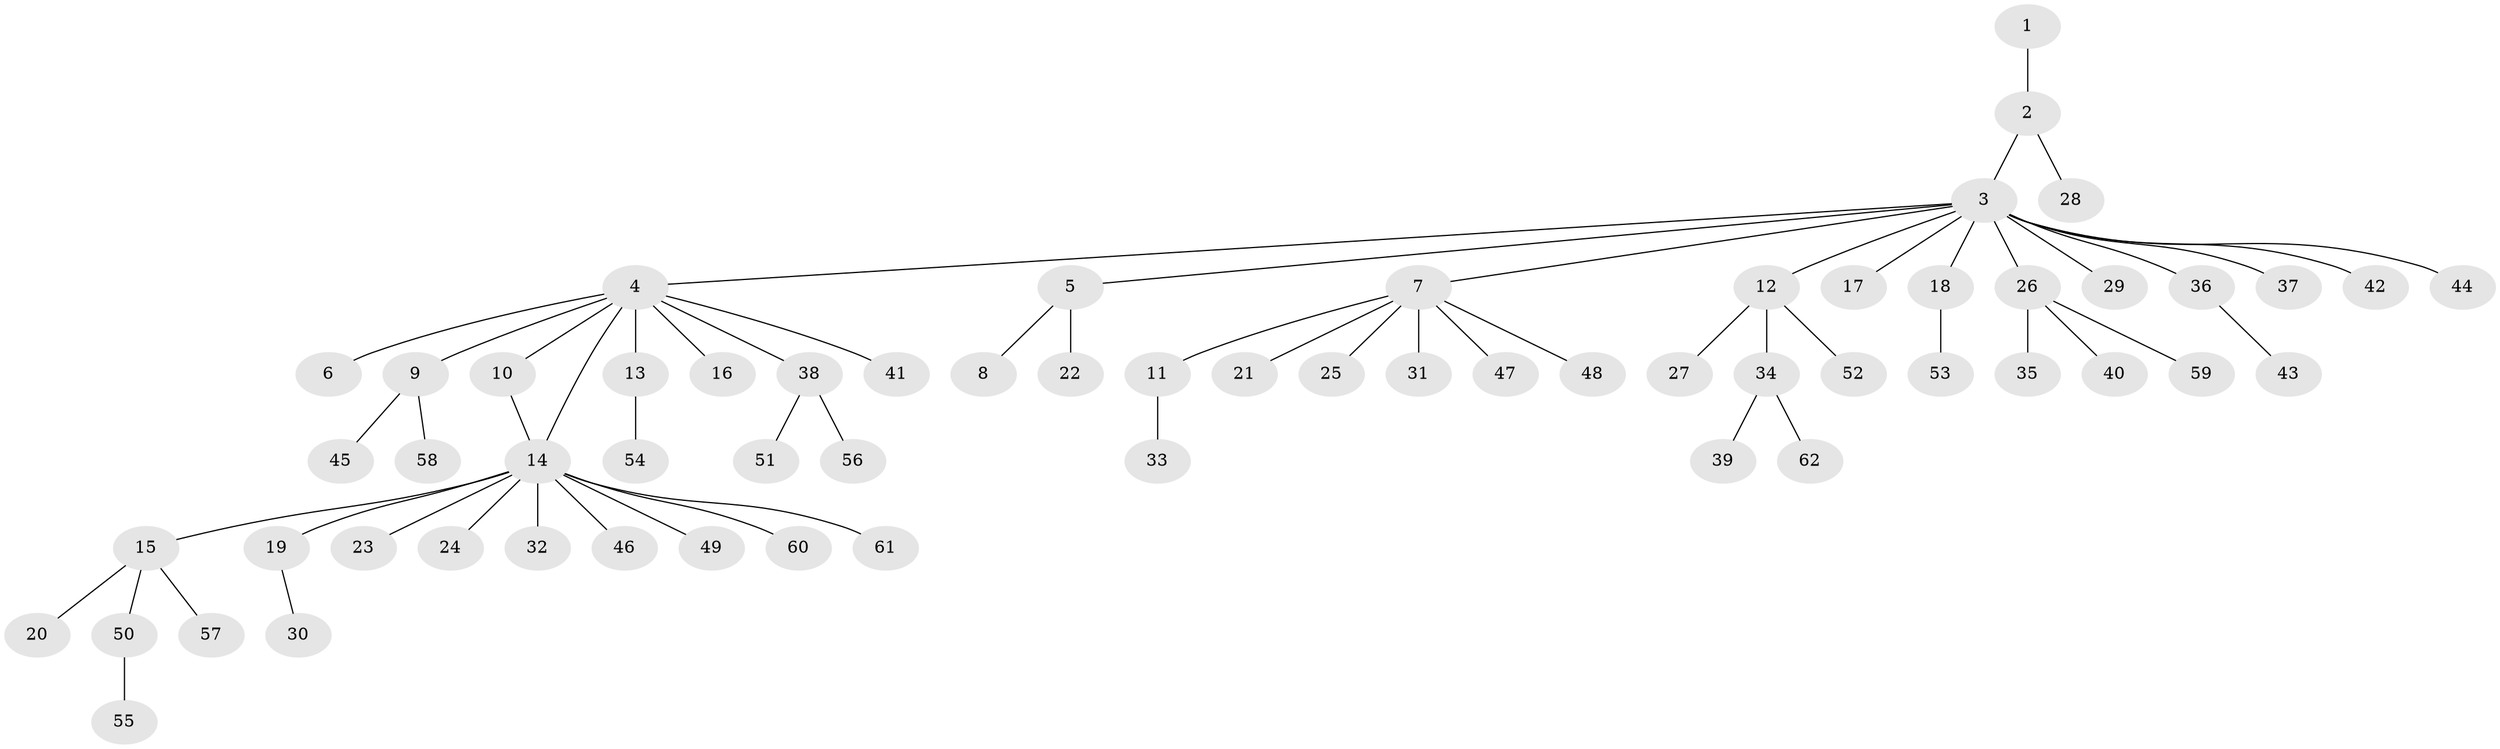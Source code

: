 // coarse degree distribution, {1: 0.7391304347826086, 14: 0.021739130434782608, 9: 0.021739130434782608, 2: 0.10869565217391304, 6: 0.021739130434782608, 3: 0.06521739130434782, 10: 0.021739130434782608}
// Generated by graph-tools (version 1.1) at 2025/23/03/03/25 07:23:49]
// undirected, 62 vertices, 62 edges
graph export_dot {
graph [start="1"]
  node [color=gray90,style=filled];
  1;
  2;
  3;
  4;
  5;
  6;
  7;
  8;
  9;
  10;
  11;
  12;
  13;
  14;
  15;
  16;
  17;
  18;
  19;
  20;
  21;
  22;
  23;
  24;
  25;
  26;
  27;
  28;
  29;
  30;
  31;
  32;
  33;
  34;
  35;
  36;
  37;
  38;
  39;
  40;
  41;
  42;
  43;
  44;
  45;
  46;
  47;
  48;
  49;
  50;
  51;
  52;
  53;
  54;
  55;
  56;
  57;
  58;
  59;
  60;
  61;
  62;
  1 -- 2;
  2 -- 3;
  2 -- 28;
  3 -- 4;
  3 -- 5;
  3 -- 7;
  3 -- 12;
  3 -- 17;
  3 -- 18;
  3 -- 26;
  3 -- 29;
  3 -- 36;
  3 -- 37;
  3 -- 42;
  3 -- 44;
  4 -- 6;
  4 -- 9;
  4 -- 10;
  4 -- 13;
  4 -- 14;
  4 -- 16;
  4 -- 38;
  4 -- 41;
  5 -- 8;
  5 -- 22;
  7 -- 11;
  7 -- 21;
  7 -- 25;
  7 -- 31;
  7 -- 47;
  7 -- 48;
  9 -- 45;
  9 -- 58;
  10 -- 14;
  11 -- 33;
  12 -- 27;
  12 -- 34;
  12 -- 52;
  13 -- 54;
  14 -- 15;
  14 -- 19;
  14 -- 23;
  14 -- 24;
  14 -- 32;
  14 -- 46;
  14 -- 49;
  14 -- 60;
  14 -- 61;
  15 -- 20;
  15 -- 50;
  15 -- 57;
  18 -- 53;
  19 -- 30;
  26 -- 35;
  26 -- 40;
  26 -- 59;
  34 -- 39;
  34 -- 62;
  36 -- 43;
  38 -- 51;
  38 -- 56;
  50 -- 55;
}
